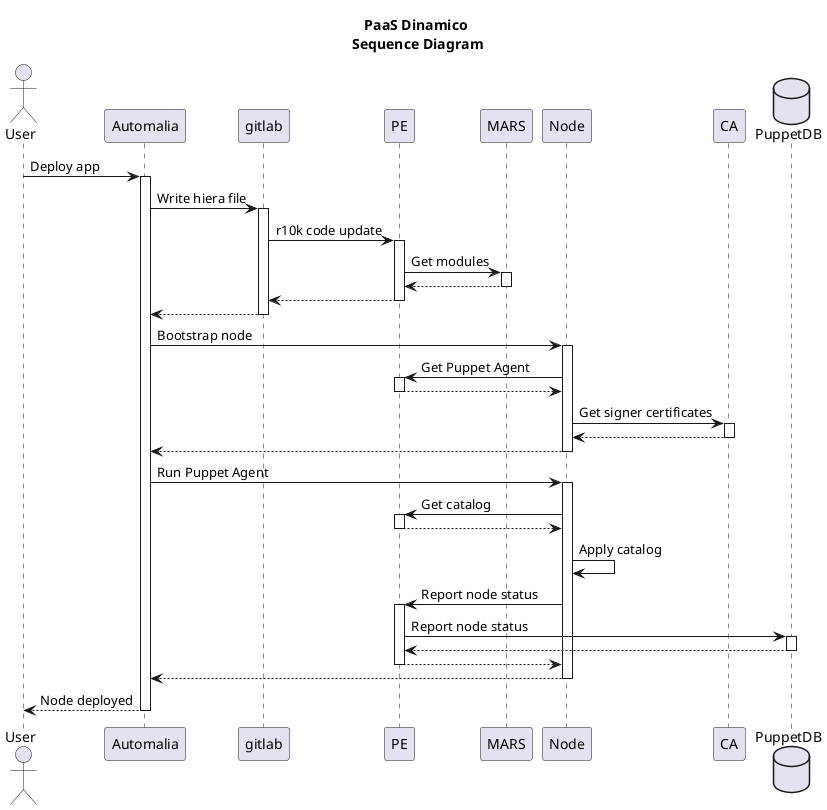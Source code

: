 @startuml

title PaaS Dinamico\n Sequence Diagram

actor User
participant "Automalia" as A
participant "gitlab" as B
participant "PE" as C
participant "MARS" as D
participant "Node" as E
participant "CA" as F
database "PuppetDB" as G


User -> A: Deploy app
activate A

A -> B: Write hiera file
activate B

B -> C: r10k code update
activate C

C -> D: Get modules
activate D

D --> C
deactivate D

C --> B
deactivate C

B --> A
deactivate B

A -> E: Bootstrap node
activate E

E -> C: Get Puppet Agent
activate C

C --> E
deactivate C

E -> F: Get signer certificates
activate F

F --> E
deactivate F

E --> A
deactivate E

A -> E: Run Puppet Agent
activate E

E -> C: Get catalog
activate C

C --> E
deactivate C

E -> E: Apply catalog

E -> C: Report node status
activate C

C -> G: Report node status
activate G

G --> C
deactivate G

C --> E
deactivate C

E --> A
deactivate E

A --> User: Node deployed
deactivate A

@enduml
